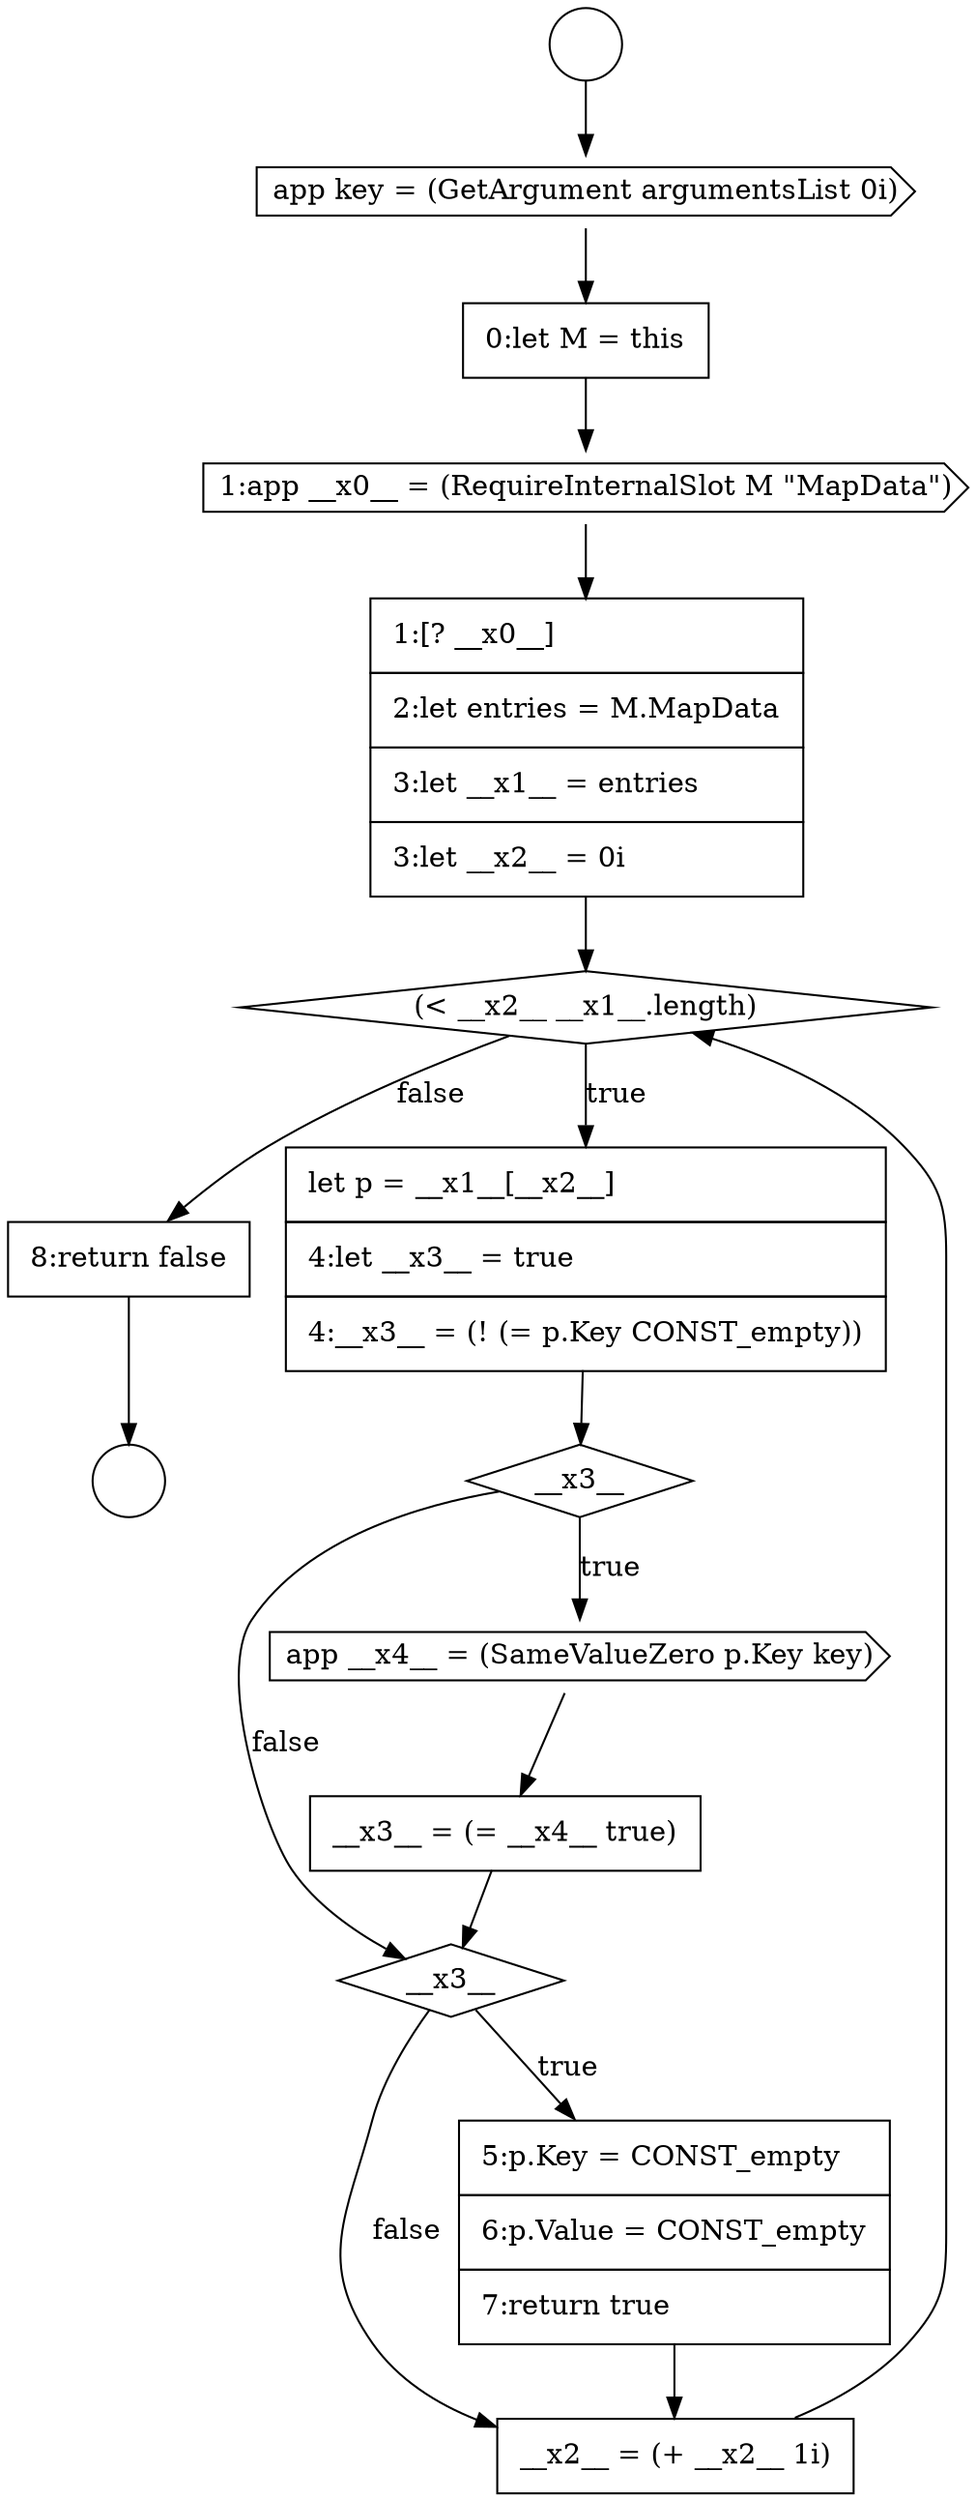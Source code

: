 digraph {
  node17053 [shape=diamond, label=<<font color="black">(&lt; __x2__ __x1__.length)</font>> color="black" fillcolor="white" style=filled]
  node17049 [shape=cds, label=<<font color="black">app key = (GetArgument argumentsList 0i)</font>> color="black" fillcolor="white" style=filled]
  node17058 [shape=diamond, label=<<font color="black">__x3__</font>> color="black" fillcolor="white" style=filled]
  node17061 [shape=none, margin=0, label=<<font color="black">
    <table border="0" cellborder="1" cellspacing="0" cellpadding="10">
      <tr><td align="left">8:return false</td></tr>
    </table>
  </font>> color="black" fillcolor="white" style=filled]
  node17054 [shape=none, margin=0, label=<<font color="black">
    <table border="0" cellborder="1" cellspacing="0" cellpadding="10">
      <tr><td align="left">let p = __x1__[__x2__]</td></tr>
      <tr><td align="left">4:let __x3__ = true</td></tr>
      <tr><td align="left">4:__x3__ = (! (= p.Key CONST_empty))</td></tr>
    </table>
  </font>> color="black" fillcolor="white" style=filled]
  node17050 [shape=none, margin=0, label=<<font color="black">
    <table border="0" cellborder="1" cellspacing="0" cellpadding="10">
      <tr><td align="left">0:let M = this</td></tr>
    </table>
  </font>> color="black" fillcolor="white" style=filled]
  node17048 [shape=circle label=" " color="black" fillcolor="white" style=filled]
  node17051 [shape=cds, label=<<font color="black">1:app __x0__ = (RequireInternalSlot M &quot;MapData&quot;)</font>> color="black" fillcolor="white" style=filled]
  node17057 [shape=none, margin=0, label=<<font color="black">
    <table border="0" cellborder="1" cellspacing="0" cellpadding="10">
      <tr><td align="left">__x3__ = (= __x4__ true)</td></tr>
    </table>
  </font>> color="black" fillcolor="white" style=filled]
  node17047 [shape=circle label=" " color="black" fillcolor="white" style=filled]
  node17056 [shape=cds, label=<<font color="black">app __x4__ = (SameValueZero p.Key key)</font>> color="black" fillcolor="white" style=filled]
  node17060 [shape=none, margin=0, label=<<font color="black">
    <table border="0" cellborder="1" cellspacing="0" cellpadding="10">
      <tr><td align="left">__x2__ = (+ __x2__ 1i)</td></tr>
    </table>
  </font>> color="black" fillcolor="white" style=filled]
  node17055 [shape=diamond, label=<<font color="black">__x3__</font>> color="black" fillcolor="white" style=filled]
  node17052 [shape=none, margin=0, label=<<font color="black">
    <table border="0" cellborder="1" cellspacing="0" cellpadding="10">
      <tr><td align="left">1:[? __x0__]</td></tr>
      <tr><td align="left">2:let entries = M.MapData</td></tr>
      <tr><td align="left">3:let __x1__ = entries</td></tr>
      <tr><td align="left">3:let __x2__ = 0i</td></tr>
    </table>
  </font>> color="black" fillcolor="white" style=filled]
  node17059 [shape=none, margin=0, label=<<font color="black">
    <table border="0" cellborder="1" cellspacing="0" cellpadding="10">
      <tr><td align="left">5:p.Key = CONST_empty</td></tr>
      <tr><td align="left">6:p.Value = CONST_empty</td></tr>
      <tr><td align="left">7:return true</td></tr>
    </table>
  </font>> color="black" fillcolor="white" style=filled]
  node17053 -> node17054 [label=<<font color="black">true</font>> color="black"]
  node17053 -> node17061 [label=<<font color="black">false</font>> color="black"]
  node17049 -> node17050 [ color="black"]
  node17059 -> node17060 [ color="black"]
  node17061 -> node17048 [ color="black"]
  node17052 -> node17053 [ color="black"]
  node17057 -> node17058 [ color="black"]
  node17047 -> node17049 [ color="black"]
  node17054 -> node17055 [ color="black"]
  node17050 -> node17051 [ color="black"]
  node17055 -> node17056 [label=<<font color="black">true</font>> color="black"]
  node17055 -> node17058 [label=<<font color="black">false</font>> color="black"]
  node17056 -> node17057 [ color="black"]
  node17051 -> node17052 [ color="black"]
  node17060 -> node17053 [ color="black"]
  node17058 -> node17059 [label=<<font color="black">true</font>> color="black"]
  node17058 -> node17060 [label=<<font color="black">false</font>> color="black"]
}
